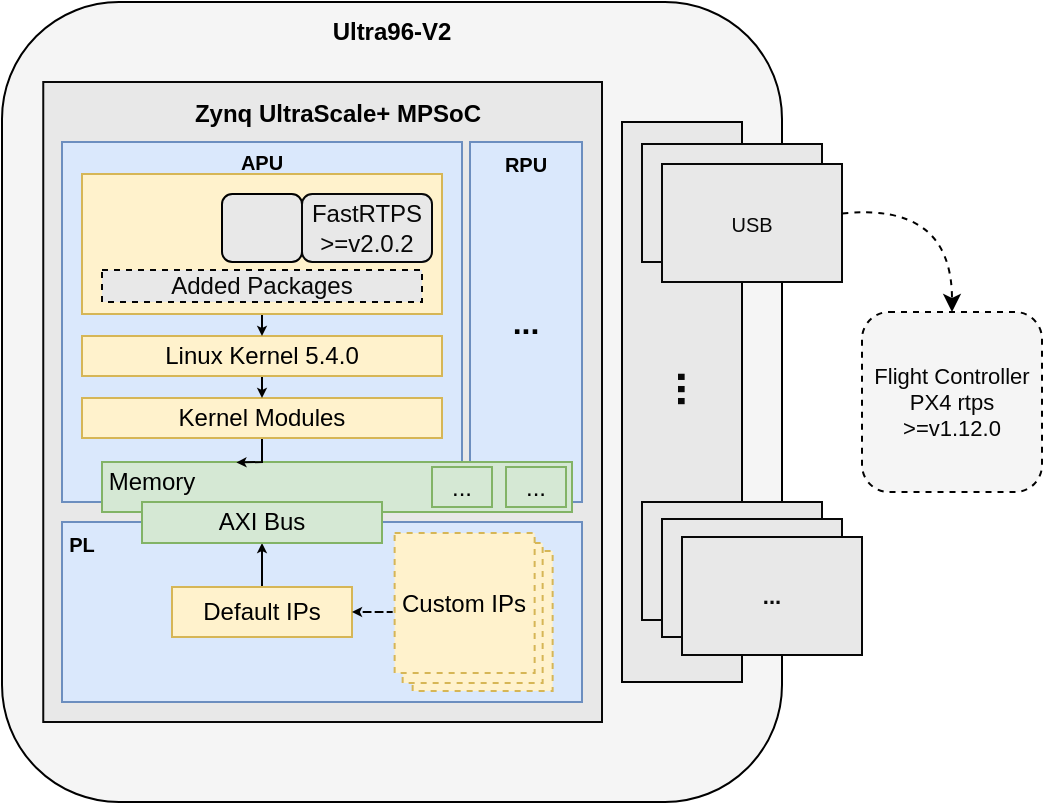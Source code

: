 <mxfile version="16.2.4" type="github">
  <diagram id="8K5vzXTSY2BXtFvlyjsx" name="Page-1">
    <mxGraphModel dx="946" dy="612" grid="1" gridSize="10" guides="1" tooltips="1" connect="1" arrows="1" fold="1" page="1" pageScale="1" pageWidth="850" pageHeight="1100" math="0" shadow="0">
      <root>
        <mxCell id="0" />
        <mxCell id="1" parent="0" />
        <mxCell id="IJvPNz39FYbgItIuVcq_-1" value="" style="rounded=1;whiteSpace=wrap;html=1;fillColor=#f5f5f5;fontColor=#333333;strokeColor=#000000;" parent="1" vertex="1">
          <mxGeometry x="180" y="160" width="390" height="400" as="geometry" />
        </mxCell>
        <mxCell id="IJvPNz39FYbgItIuVcq_-56" value="&amp;nbsp;" style="rounded=0;whiteSpace=wrap;html=1;fontSize=7;fontColor=#080808;strokeColor=#080808;fillColor=#E8E8E8;" parent="1" vertex="1">
          <mxGeometry x="200.63" y="200" width="279.37" height="320" as="geometry" />
        </mxCell>
        <mxCell id="IJvPNz39FYbgItIuVcq_-57" value="&lt;b&gt;&lt;font style=&quot;font-size: 16px&quot;&gt;...&lt;/font&gt;&lt;/b&gt;" style="rounded=0;whiteSpace=wrap;html=1;fillColor=#dae8fc;strokeColor=#6c8ebf;fontColor=#000000;" parent="1" vertex="1">
          <mxGeometry x="414" y="230" width="56" height="180" as="geometry" />
        </mxCell>
        <mxCell id="IJvPNz39FYbgItIuVcq_-6" value="" style="rounded=0;whiteSpace=wrap;html=1;fillColor=#dae8fc;strokeColor=#6c8ebf;" parent="1" vertex="1">
          <mxGeometry x="210" y="230" width="200" height="180" as="geometry" />
        </mxCell>
        <mxCell id="IJvPNz39FYbgItIuVcq_-2" value="&lt;b&gt;Ultra96-V2&lt;/b&gt;" style="text;html=1;strokeColor=none;fillColor=none;align=center;verticalAlign=middle;whiteSpace=wrap;rounded=0;fontColor=#000000;" parent="1" vertex="1">
          <mxGeometry x="340" y="160" width="70" height="30" as="geometry" />
        </mxCell>
        <mxCell id="IJvPNz39FYbgItIuVcq_-4" value="&lt;b&gt;Zynq UltraScale+ MPSoC&lt;/b&gt;" style="text;html=1;strokeColor=none;fillColor=none;align=center;verticalAlign=middle;whiteSpace=wrap;rounded=0;fontColor=#000000;" parent="1" vertex="1">
          <mxGeometry x="272.5" y="201" width="150" height="30" as="geometry" />
        </mxCell>
        <mxCell id="IJvPNz39FYbgItIuVcq_-7" value="" style="rounded=0;whiteSpace=wrap;html=1;fillColor=#dae8fc;strokeColor=#6c8ebf;" parent="1" vertex="1">
          <mxGeometry x="210" y="420" width="260" height="90" as="geometry" />
        </mxCell>
        <mxCell id="IJvPNz39FYbgItIuVcq_-8" value="&lt;b&gt;&lt;font style=&quot;font-size: 10px&quot;&gt;PL&lt;/font&gt;&lt;/b&gt;" style="text;html=1;strokeColor=none;fillColor=none;align=center;verticalAlign=middle;whiteSpace=wrap;rounded=0;fontColor=#000000;" parent="1" vertex="1">
          <mxGeometry x="210" y="416" width="20" height="30" as="geometry" />
        </mxCell>
        <mxCell id="IJvPNz39FYbgItIuVcq_-16" style="edgeStyle=orthogonalEdgeStyle;rounded=0;orthogonalLoop=1;jettySize=auto;html=1;endSize=2;fontColor=#000000;strokeColor=#000000;" parent="1" source="IJvPNz39FYbgItIuVcq_-9" target="IJvPNz39FYbgItIuVcq_-14" edge="1">
          <mxGeometry relative="1" as="geometry" />
        </mxCell>
        <mxCell id="IJvPNz39FYbgItIuVcq_-9" value="Default IPs" style="rounded=0;whiteSpace=wrap;html=1;fillColor=#fff2cc;strokeColor=#d6b656;fontColor=#000000;" parent="1" vertex="1">
          <mxGeometry x="265" y="452.5" width="90" height="25" as="geometry" />
        </mxCell>
        <mxCell id="IJvPNz39FYbgItIuVcq_-13" value="" style="rounded=0;whiteSpace=wrap;html=1;dashed=1;fillColor=#fff2cc;strokeColor=#d6b656;" parent="1" vertex="1">
          <mxGeometry x="385.32" y="434.5" width="70" height="70" as="geometry" />
        </mxCell>
        <mxCell id="IJvPNz39FYbgItIuVcq_-12" value="" style="rounded=0;whiteSpace=wrap;html=1;dashed=1;fillColor=#fff2cc;strokeColor=#d6b656;" parent="1" vertex="1">
          <mxGeometry x="380.32" y="430.5" width="70" height="70" as="geometry" />
        </mxCell>
        <mxCell id="IJvPNz39FYbgItIuVcq_-15" style="edgeStyle=orthogonalEdgeStyle;rounded=0;orthogonalLoop=1;jettySize=auto;html=1;exitX=-0.014;exitY=0.564;exitDx=0;exitDy=0;exitPerimeter=0;dashed=1;endSize=2;fontColor=#000000;strokeColor=#000000;" parent="1" source="IJvPNz39FYbgItIuVcq_-11" target="IJvPNz39FYbgItIuVcq_-9" edge="1">
          <mxGeometry relative="1" as="geometry" />
        </mxCell>
        <mxCell id="IJvPNz39FYbgItIuVcq_-11" value="Custom IPs" style="rounded=0;whiteSpace=wrap;html=1;dashed=1;fillColor=#fff2cc;strokeColor=#d6b656;fontColor=#000000;" parent="1" vertex="1">
          <mxGeometry x="376.32" y="425.5" width="70" height="70" as="geometry" />
        </mxCell>
        <mxCell id="IJvPNz39FYbgItIuVcq_-17" value="&lt;b&gt;&lt;font style=&quot;font-size: 10px&quot;&gt;APU&lt;/font&gt;&lt;/b&gt;" style="text;html=1;strokeColor=none;fillColor=none;align=center;verticalAlign=middle;whiteSpace=wrap;rounded=0;fontColor=#000000;" parent="1" vertex="1">
          <mxGeometry x="295" y="230" width="30" height="20" as="geometry" />
        </mxCell>
        <mxCell id="IJvPNz39FYbgItIuVcq_-19" value="" style="rounded=0;whiteSpace=wrap;html=1;fillColor=#d5e8d4;strokeColor=#82b366;" parent="1" vertex="1">
          <mxGeometry x="230" y="390" width="235" height="25" as="geometry" />
        </mxCell>
        <mxCell id="IJvPNz39FYbgItIuVcq_-14" value="AXI Bus" style="rounded=0;whiteSpace=wrap;html=1;fillColor=#d5e8d4;strokeColor=#82b366;fontColor=#000000;" parent="1" vertex="1">
          <mxGeometry x="250" y="410" width="120" height="20.5" as="geometry" />
        </mxCell>
        <mxCell id="IJvPNz39FYbgItIuVcq_-20" value="Memory" style="text;html=1;strokeColor=none;fillColor=none;align=center;verticalAlign=middle;whiteSpace=wrap;rounded=0;fontColor=#000000;" parent="1" vertex="1">
          <mxGeometry x="230" y="390" width="50" height="20" as="geometry" />
        </mxCell>
        <mxCell id="IJvPNz39FYbgItIuVcq_-23" value="..." style="rounded=0;whiteSpace=wrap;html=1;fillColor=#d5e8d4;strokeColor=#82b366;direction=south;fontColor=#000000;" parent="1" vertex="1">
          <mxGeometry x="432" y="392.5" width="30" height="20" as="geometry" />
        </mxCell>
        <mxCell id="IJvPNz39FYbgItIuVcq_-35" style="edgeStyle=orthogonalEdgeStyle;rounded=0;orthogonalLoop=1;jettySize=auto;html=1;entryX=0.286;entryY=0.01;entryDx=0;entryDy=0;entryPerimeter=0;endSize=2;fontColor=#000000;strokeColor=#000000;" parent="1" source="IJvPNz39FYbgItIuVcq_-25" target="IJvPNz39FYbgItIuVcq_-19" edge="1">
          <mxGeometry relative="1" as="geometry">
            <Array as="points">
              <mxPoint x="310" y="390" />
              <mxPoint x="310" y="390" />
            </Array>
          </mxGeometry>
        </mxCell>
        <mxCell id="IJvPNz39FYbgItIuVcq_-25" value="Kernel Modules" style="rounded=0;whiteSpace=wrap;html=1;fillColor=#fff2cc;strokeColor=#d6b656;fontColor=#000000;" parent="1" vertex="1">
          <mxGeometry x="220" y="358" width="180" height="20" as="geometry" />
        </mxCell>
        <mxCell id="IJvPNz39FYbgItIuVcq_-34" style="edgeStyle=orthogonalEdgeStyle;rounded=0;orthogonalLoop=1;jettySize=auto;html=1;endSize=2;fontColor=#000000;strokeColor=#000000;" parent="1" source="IJvPNz39FYbgItIuVcq_-27" target="IJvPNz39FYbgItIuVcq_-25" edge="1">
          <mxGeometry relative="1" as="geometry">
            <Array as="points">
              <mxPoint x="310" y="350" />
              <mxPoint x="310" y="350" />
            </Array>
          </mxGeometry>
        </mxCell>
        <mxCell id="IJvPNz39FYbgItIuVcq_-27" value="&lt;font style=&quot;font-size: 12px&quot;&gt;Linux &lt;font style=&quot;font-size: 12px&quot;&gt;Kernel 5.4.0&lt;br&gt;&lt;/font&gt;&lt;/font&gt;" style="rounded=0;whiteSpace=wrap;html=1;fillColor=#fff2cc;strokeColor=#d6b656;fontColor=#000000;" parent="1" vertex="1">
          <mxGeometry x="220" y="327" width="180" height="20" as="geometry" />
        </mxCell>
        <mxCell id="IJvPNz39FYbgItIuVcq_-36" style="edgeStyle=orthogonalEdgeStyle;rounded=0;orthogonalLoop=1;jettySize=auto;html=1;endSize=2;fontColor=#000000;strokeColor=#000000;" parent="1" source="IJvPNz39FYbgItIuVcq_-29" target="IJvPNz39FYbgItIuVcq_-27" edge="1">
          <mxGeometry relative="1" as="geometry">
            <Array as="points">
              <mxPoint x="310" y="320" />
              <mxPoint x="310" y="320" />
            </Array>
          </mxGeometry>
        </mxCell>
        <mxCell id="IJvPNz39FYbgItIuVcq_-29" value="" style="rounded=0;whiteSpace=wrap;html=1;fillColor=#fff2cc;strokeColor=#d6b656;" parent="1" vertex="1">
          <mxGeometry x="220" y="246" width="180" height="70" as="geometry" />
        </mxCell>
        <mxCell id="IJvPNz39FYbgItIuVcq_-39" value="" style="rounded=1;whiteSpace=wrap;html=1;fillColor=#E8E8E8;strokeColor=#000000;" parent="1" vertex="1">
          <mxGeometry x="290" y="256" width="40" height="34" as="geometry" />
        </mxCell>
        <mxCell id="IJvPNz39FYbgItIuVcq_-42" value="" style="shape=image;verticalLabelPosition=bottom;labelBackgroundColor=default;verticalAlign=top;aspect=fixed;imageAspect=0;image=https://picknik.ai/assets/images/blog_posts/ROS2/ros2.png;" parent="1" vertex="1">
          <mxGeometry x="296" y="259" width="28" height="28" as="geometry" />
        </mxCell>
        <mxCell id="IJvPNz39FYbgItIuVcq_-51" value="" style="shape=image;verticalLabelPosition=bottom;labelBackgroundColor=default;verticalAlign=top;aspect=fixed;imageAspect=0;image=https://upload.wikimedia.org/wikipedia/commons/a/af/Tux.png;" parent="1" vertex="1">
          <mxGeometry x="235.66" y="328.5" width="14.34" height="17" as="geometry" />
        </mxCell>
        <mxCell id="IJvPNz39FYbgItIuVcq_-53" value="" style="shape=image;verticalLabelPosition=bottom;labelBackgroundColor=default;verticalAlign=top;aspect=fixed;imageAspect=0;image=http://c-nergy.be/blog/wp-content/uploads/u2004Logo2.png;" parent="1" vertex="1">
          <mxGeometry x="230" y="247.5" width="54.24" height="46" as="geometry" />
        </mxCell>
        <mxCell id="IJvPNz39FYbgItIuVcq_-54" value="&lt;div&gt;&lt;font style=&quot;font-size: 12px&quot; color=&quot;#080808&quot;&gt;FastRTPS&lt;/font&gt;&lt;/div&gt;&lt;div&gt;&lt;font style=&quot;font-size: 12px&quot; color=&quot;#080808&quot;&gt;&amp;gt;=v2.0.2&lt;br&gt;&lt;/font&gt;&lt;/div&gt;" style="rounded=1;whiteSpace=wrap;html=1;fillColor=#E8E8E8;fontColor=#333333;strokeColor=#080808;" parent="1" vertex="1">
          <mxGeometry x="330" y="256" width="65" height="34" as="geometry" />
        </mxCell>
        <mxCell id="IJvPNz39FYbgItIuVcq_-21" value="..." style="rounded=0;whiteSpace=wrap;html=1;fillColor=#d5e8d4;strokeColor=#82b366;direction=south;fontColor=#000000;" parent="1" vertex="1">
          <mxGeometry x="395" y="392.5" width="30" height="20" as="geometry" />
        </mxCell>
        <mxCell id="IJvPNz39FYbgItIuVcq_-58" value="&lt;b&gt;&lt;font style=&quot;font-size: 10px&quot;&gt;RPU&lt;/font&gt;&lt;/b&gt;" style="text;html=1;strokeColor=none;fillColor=none;align=center;verticalAlign=middle;whiteSpace=wrap;rounded=0;fontColor=#000000;" parent="1" vertex="1">
          <mxGeometry x="427" y="231" width="30" height="20" as="geometry" />
        </mxCell>
        <mxCell id="IJvPNz39FYbgItIuVcq_-60" value="" style="rounded=0;whiteSpace=wrap;html=1;fillColor=#E8E8E8;strokeColor=#030303;fontColor=#333333;" parent="1" vertex="1">
          <mxGeometry x="490" y="220" width="60" height="280" as="geometry" />
        </mxCell>
        <mxCell id="IJvPNz39FYbgItIuVcq_-63" value="USB" style="rounded=0;whiteSpace=wrap;html=1;fontSize=7;fontColor=#080808;strokeColor=#080808;fillColor=#E8E8E8;" parent="1" vertex="1">
          <mxGeometry x="500" y="231" width="90" height="59" as="geometry" />
        </mxCell>
        <mxCell id="IJvPNz39FYbgItIuVcq_-64" value="&lt;font style=&quot;font-size: 10px&quot;&gt;USB&lt;/font&gt;" style="rounded=0;whiteSpace=wrap;html=1;fontSize=7;fontColor=#080808;strokeColor=#080808;fillColor=#E8E8E8;" parent="1" vertex="1">
          <mxGeometry x="510" y="241" width="90" height="59" as="geometry" />
        </mxCell>
        <mxCell id="IJvPNz39FYbgItIuVcq_-65" value="..." style="rounded=0;whiteSpace=wrap;html=1;fontSize=7;fontColor=#080808;strokeColor=#080808;fillColor=#E8E8E8;" parent="1" vertex="1">
          <mxGeometry x="500" y="410" width="90" height="59" as="geometry" />
        </mxCell>
        <mxCell id="IJvPNz39FYbgItIuVcq_-66" value="..." style="rounded=0;whiteSpace=wrap;html=1;fontSize=7;fontColor=#080808;strokeColor=#080808;fillColor=#E8E8E8;" parent="1" vertex="1">
          <mxGeometry x="510" y="418.5" width="90" height="59" as="geometry" />
        </mxCell>
        <mxCell id="IJvPNz39FYbgItIuVcq_-67" value="&lt;font style=&quot;font-size: 11px&quot;&gt;&lt;b&gt;...&lt;/b&gt;&lt;/font&gt;" style="rounded=0;whiteSpace=wrap;html=1;fontSize=7;fontColor=#080808;strokeColor=#080808;fillColor=#E8E8E8;" parent="1" vertex="1">
          <mxGeometry x="520" y="427.5" width="90" height="59" as="geometry" />
        </mxCell>
        <mxCell id="IJvPNz39FYbgItIuVcq_-68" value="&lt;div style=&quot;font-size: 22px&quot;&gt;&lt;b&gt;&lt;font style=&quot;font-size: 22px&quot;&gt;...&lt;/font&gt;&lt;/b&gt;&lt;/div&gt;" style="text;html=1;align=center;verticalAlign=middle;resizable=0;points=[];autosize=1;strokeColor=none;fillColor=none;fontSize=7;fontColor=#080808;rotation=90;" parent="1" vertex="1">
          <mxGeometry x="510" y="348" width="30" height="10" as="geometry" />
        </mxCell>
        <mxCell id="IJvPNz39FYbgItIuVcq_-76" value="&lt;font style=&quot;font-size: 12px&quot;&gt;Added Packages&lt;/font&gt;" style="rounded=0;whiteSpace=wrap;html=1;dashed=1;fontSize=6;fontColor=#080808;strokeColor=#030303;fillColor=#E8E8E8;" parent="1" vertex="1">
          <mxGeometry x="230" y="294" width="160" height="16" as="geometry" />
        </mxCell>
        <mxCell id="IJvPNz39FYbgItIuVcq_-77" value="" style="curved=1;endArrow=classic;html=1;rounded=0;fontSize=6;fontColor=#080808;startSize=0;endSize=6;dashed=1;strokeWidth=1;" parent="1" source="IJvPNz39FYbgItIuVcq_-64" target="IJvPNz39FYbgItIuVcq_-78" edge="1">
          <mxGeometry width="50" height="50" relative="1" as="geometry">
            <mxPoint x="690" y="290" as="sourcePoint" />
            <mxPoint x="680" y="270" as="targetPoint" />
            <Array as="points">
              <mxPoint x="655" y="260" />
            </Array>
          </mxGeometry>
        </mxCell>
        <mxCell id="IJvPNz39FYbgItIuVcq_-78" value="&lt;div style=&quot;font-size: 11px&quot;&gt;&lt;font style=&quot;font-size: 11px&quot; color=&quot;#050505&quot;&gt;Flight Controller PX4&lt;/font&gt;&lt;font color=&quot;#050505&quot;&gt; rtps &amp;gt;=v1.12.0&lt;br&gt;&lt;/font&gt;&lt;/div&gt;" style="rounded=1;whiteSpace=wrap;html=1;fillColor=#f5f5f5;fontColor=#333333;strokeColor=#000000;dashed=1;" parent="1" vertex="1">
          <mxGeometry x="610" y="315" width="90" height="90" as="geometry" />
        </mxCell>
      </root>
    </mxGraphModel>
  </diagram>
</mxfile>
